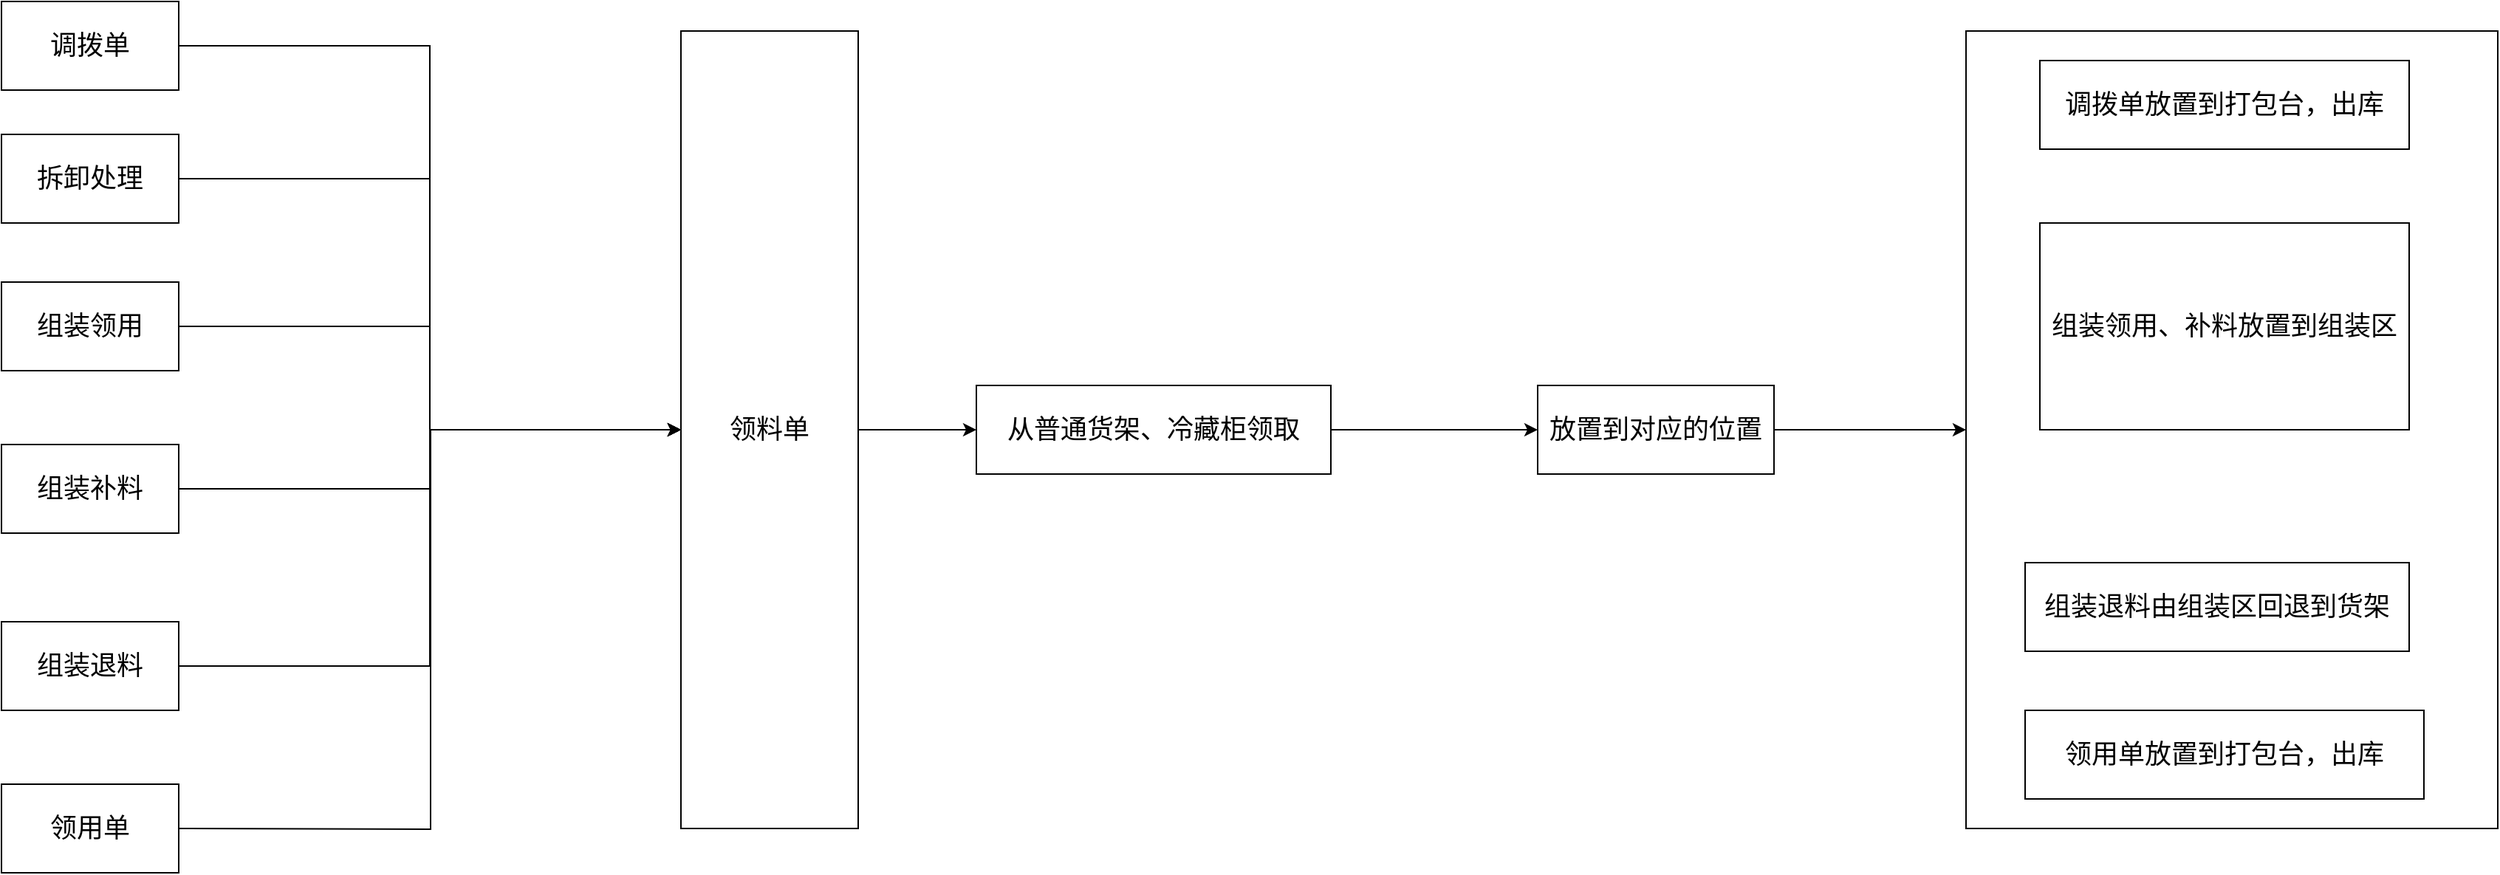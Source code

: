 <mxfile version="16.5.6" type="github">
  <diagram id="_NanasBd7DskEwAItulO" name="第 1 页">
    <mxGraphModel dx="2249" dy="-463" grid="1" gridSize="10" guides="1" tooltips="1" connect="1" arrows="1" fold="1" page="1" pageScale="1" pageWidth="827" pageHeight="1169" math="0" shadow="0">
      <root>
        <mxCell id="0" />
        <mxCell id="1" parent="0" />
        <mxCell id="WW9apbDpvwme33v-bASk-1" value="" style="edgeStyle=orthogonalEdgeStyle;rounded=0;orthogonalLoop=1;jettySize=auto;html=1;fontSize=18;" edge="1" parent="1" source="WW9apbDpvwme33v-bASk-2" target="WW9apbDpvwme33v-bASk-13">
          <mxGeometry relative="1" as="geometry" />
        </mxCell>
        <mxCell id="WW9apbDpvwme33v-bASk-2" value="领料单" style="rounded=0;whiteSpace=wrap;html=1;fontSize=18;" vertex="1" parent="1">
          <mxGeometry x="10" y="1380" width="120" height="540" as="geometry" />
        </mxCell>
        <mxCell id="WW9apbDpvwme33v-bASk-3" style="edgeStyle=orthogonalEdgeStyle;rounded=0;orthogonalLoop=1;jettySize=auto;html=1;entryX=0;entryY=0.5;entryDx=0;entryDy=0;fontSize=18;" edge="1" parent="1" source="WW9apbDpvwme33v-bASk-4" target="WW9apbDpvwme33v-bASk-2">
          <mxGeometry relative="1" as="geometry" />
        </mxCell>
        <mxCell id="WW9apbDpvwme33v-bASk-4" value="调拨单" style="rounded=0;whiteSpace=wrap;html=1;fontSize=18;" vertex="1" parent="1">
          <mxGeometry x="-450" y="1360" width="120" height="60" as="geometry" />
        </mxCell>
        <mxCell id="WW9apbDpvwme33v-bASk-5" style="edgeStyle=orthogonalEdgeStyle;rounded=0;orthogonalLoop=1;jettySize=auto;html=1;entryX=0;entryY=0.5;entryDx=0;entryDy=0;fontSize=18;" edge="1" parent="1" source="WW9apbDpvwme33v-bASk-6" target="WW9apbDpvwme33v-bASk-2">
          <mxGeometry relative="1" as="geometry" />
        </mxCell>
        <mxCell id="WW9apbDpvwme33v-bASk-6" value="组装领用" style="rounded=0;whiteSpace=wrap;html=1;fontSize=18;" vertex="1" parent="1">
          <mxGeometry x="-450" y="1550" width="120" height="60" as="geometry" />
        </mxCell>
        <mxCell id="WW9apbDpvwme33v-bASk-7" style="edgeStyle=orthogonalEdgeStyle;rounded=0;orthogonalLoop=1;jettySize=auto;html=1;entryX=0;entryY=0.5;entryDx=0;entryDy=0;fontSize=18;" edge="1" parent="1" source="WW9apbDpvwme33v-bASk-8" target="WW9apbDpvwme33v-bASk-2">
          <mxGeometry relative="1" as="geometry" />
        </mxCell>
        <mxCell id="WW9apbDpvwme33v-bASk-8" value="组装补料" style="rounded=0;whiteSpace=wrap;html=1;fontSize=18;" vertex="1" parent="1">
          <mxGeometry x="-450" y="1660" width="120" height="60" as="geometry" />
        </mxCell>
        <mxCell id="WW9apbDpvwme33v-bASk-9" style="edgeStyle=orthogonalEdgeStyle;rounded=0;orthogonalLoop=1;jettySize=auto;html=1;entryX=0;entryY=0.5;entryDx=0;entryDy=0;fontSize=18;" edge="1" parent="1" source="WW9apbDpvwme33v-bASk-10" target="WW9apbDpvwme33v-bASk-2">
          <mxGeometry relative="1" as="geometry" />
        </mxCell>
        <mxCell id="WW9apbDpvwme33v-bASk-10" value="组装退料" style="rounded=0;whiteSpace=wrap;html=1;fontSize=18;" vertex="1" parent="1">
          <mxGeometry x="-450" y="1780" width="120" height="60" as="geometry" />
        </mxCell>
        <mxCell id="WW9apbDpvwme33v-bASk-11" style="edgeStyle=orthogonalEdgeStyle;rounded=0;orthogonalLoop=1;jettySize=auto;html=1;entryX=0;entryY=0.5;entryDx=0;entryDy=0;fontSize=18;" edge="1" parent="1" target="WW9apbDpvwme33v-bASk-2">
          <mxGeometry relative="1" as="geometry">
            <mxPoint x="-330" y="1920" as="sourcePoint" />
          </mxGeometry>
        </mxCell>
        <mxCell id="WW9apbDpvwme33v-bASk-12" value="" style="edgeStyle=orthogonalEdgeStyle;rounded=0;orthogonalLoop=1;jettySize=auto;html=1;fontSize=18;" edge="1" parent="1" source="WW9apbDpvwme33v-bASk-13" target="WW9apbDpvwme33v-bASk-15">
          <mxGeometry relative="1" as="geometry" />
        </mxCell>
        <mxCell id="WW9apbDpvwme33v-bASk-13" value="从普通货架、冷藏柜领取" style="whiteSpace=wrap;html=1;fontSize=18;rounded=0;" vertex="1" parent="1">
          <mxGeometry x="210" y="1620" width="240" height="60" as="geometry" />
        </mxCell>
        <mxCell id="WW9apbDpvwme33v-bASk-14" style="edgeStyle=orthogonalEdgeStyle;rounded=0;orthogonalLoop=1;jettySize=auto;html=1;entryX=0;entryY=0.5;entryDx=0;entryDy=0;fontSize=18;" edge="1" parent="1" source="WW9apbDpvwme33v-bASk-15" target="WW9apbDpvwme33v-bASk-16">
          <mxGeometry relative="1" as="geometry" />
        </mxCell>
        <mxCell id="WW9apbDpvwme33v-bASk-15" value="放置到对应的位置" style="whiteSpace=wrap;html=1;fontSize=18;rounded=0;" vertex="1" parent="1">
          <mxGeometry x="590" y="1620" width="160" height="60" as="geometry" />
        </mxCell>
        <mxCell id="WW9apbDpvwme33v-bASk-16" value="" style="rounded=0;whiteSpace=wrap;html=1;fontSize=18;" vertex="1" parent="1">
          <mxGeometry x="880" y="1380" width="360" height="540" as="geometry" />
        </mxCell>
        <mxCell id="WW9apbDpvwme33v-bASk-17" value="领用单放置到打包台，出库" style="rounded=0;whiteSpace=wrap;html=1;fontSize=18;" vertex="1" parent="1">
          <mxGeometry x="920" y="1840" width="270" height="60" as="geometry" />
        </mxCell>
        <mxCell id="WW9apbDpvwme33v-bASk-18" value="调拨单放置到打包台，出库" style="rounded=0;whiteSpace=wrap;html=1;fontSize=18;" vertex="1" parent="1">
          <mxGeometry x="930" y="1400" width="250" height="60" as="geometry" />
        </mxCell>
        <mxCell id="WW9apbDpvwme33v-bASk-19" value="组装领用、补料放置到组装区" style="rounded=0;whiteSpace=wrap;html=1;fontSize=18;" vertex="1" parent="1">
          <mxGeometry x="930" y="1510" width="250" height="140" as="geometry" />
        </mxCell>
        <mxCell id="WW9apbDpvwme33v-bASk-20" value="组装退料由组装区回退到货架" style="rounded=0;whiteSpace=wrap;html=1;fontSize=18;" vertex="1" parent="1">
          <mxGeometry x="920" y="1740" width="260" height="60" as="geometry" />
        </mxCell>
        <mxCell id="WW9apbDpvwme33v-bASk-21" value="领用单" style="rounded=0;whiteSpace=wrap;html=1;fontSize=18;" vertex="1" parent="1">
          <mxGeometry x="-450" y="1890" width="120" height="60" as="geometry" />
        </mxCell>
        <mxCell id="WW9apbDpvwme33v-bASk-23" style="edgeStyle=orthogonalEdgeStyle;rounded=0;orthogonalLoop=1;jettySize=auto;html=1;entryX=0;entryY=0.5;entryDx=0;entryDy=0;" edge="1" parent="1" source="WW9apbDpvwme33v-bASk-22" target="WW9apbDpvwme33v-bASk-2">
          <mxGeometry relative="1" as="geometry" />
        </mxCell>
        <mxCell id="WW9apbDpvwme33v-bASk-22" value="&lt;font style=&quot;font-size: 18px&quot;&gt;拆卸处理&lt;/font&gt;" style="rounded=0;whiteSpace=wrap;html=1;" vertex="1" parent="1">
          <mxGeometry x="-450" y="1450" width="120" height="60" as="geometry" />
        </mxCell>
      </root>
    </mxGraphModel>
  </diagram>
</mxfile>
